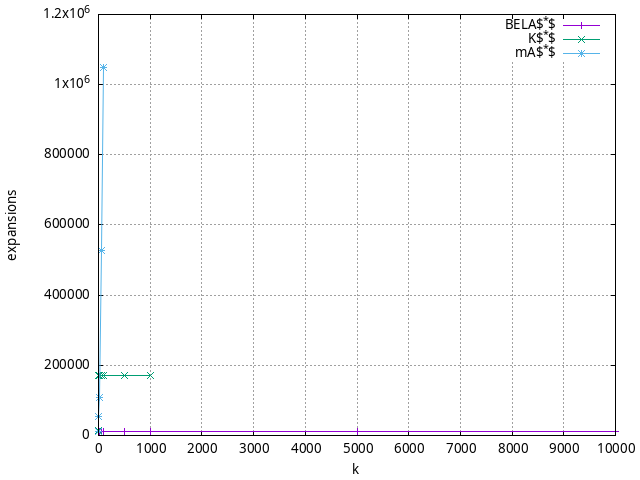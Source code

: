 #!/usr/bin/gnuplot
# -*- coding: utf-8 -*-
#
# results/maps/unit/10/random512-10.heuristic.unit.expansions.gnuplot
#
# Started on 04/02/2024 19:55:51
# Author: Carlos Linares López
set grid
set xlabel "k"
set ylabel "expansions"

set terminal png enhanced font "Ariel,10"
set output 'random512-10.heuristic.unit.expansions.png'

plot "-" title "BELA$^*$"      with linesp, "-" title "K$^*$"      with linesp, "-" title "mA$^*$"      with linesp

	1 11809.25
	5 11813.09
	10 11816.19
	50 11823.35
	100 11826.92
	500 11836.06
	1000 11841.99
	5000 11852.64
	10000 11856.64
end
	1 13534.28
	5 170904.97
	10 170904.97
	50 170904.97
	100 170904.97
	500 170904.97
	1000 170904.97
end
	1 11809.25
	5 54965.83
	10 108292.38
	50 528246.21
	100 1047714.97
end

